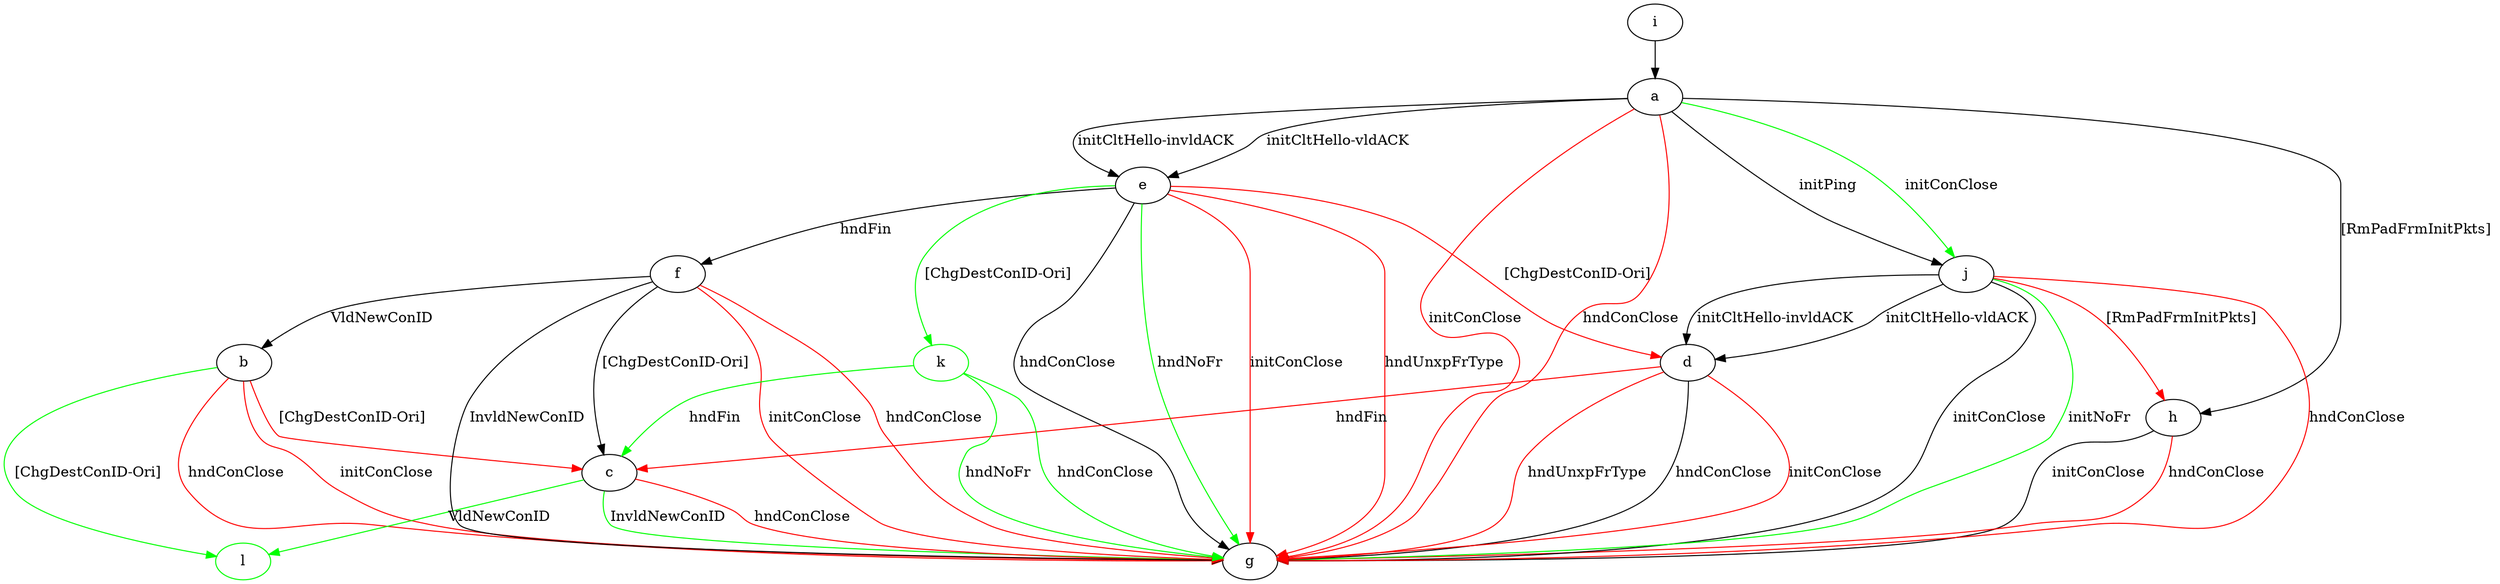 digraph "" {
	a -> e	[key=0,
		label="initCltHello-vldACK "];
	a -> e	[key=1,
		label="initCltHello-invldACK "];
	a -> g	[key=0,
		color=red,
		label="initConClose "];
	a -> g	[key=1,
		color=red,
		label="hndConClose "];
	a -> h	[key=0,
		label="[RmPadFrmInitPkts] "];
	a -> j	[key=0,
		label="initPing "];
	a -> j	[key=1,
		color=green,
		label="initConClose "];
	b -> c	[key=0,
		color=red,
		label="[ChgDestConID-Ori] "];
	b -> g	[key=0,
		color=red,
		label="initConClose "];
	b -> g	[key=1,
		color=red,
		label="hndConClose "];
	l	[color=green];
	b -> l	[key=0,
		color=green,
		label="[ChgDestConID-Ori] "];
	c -> g	[key=0,
		color=green,
		label="InvldNewConID "];
	c -> g	[key=1,
		color=red,
		label="hndConClose "];
	c -> l	[key=0,
		color=green,
		label="VldNewConID "];
	d -> c	[key=0,
		color=red,
		label="hndFin "];
	d -> g	[key=0,
		label="hndConClose "];
	d -> g	[key=1,
		color=red,
		label="initConClose "];
	d -> g	[key=2,
		color=red,
		label="hndUnxpFrType "];
	e -> d	[key=0,
		color=red,
		label="[ChgDestConID-Ori] "];
	e -> f	[key=0,
		label="hndFin "];
	e -> g	[key=0,
		label="hndConClose "];
	e -> g	[key=1,
		color=green,
		label="hndNoFr "];
	e -> g	[key=2,
		color=red,
		label="initConClose "];
	e -> g	[key=3,
		color=red,
		label="hndUnxpFrType "];
	k	[color=green];
	e -> k	[key=0,
		color=green,
		label="[ChgDestConID-Ori] "];
	f -> b	[key=0,
		label="VldNewConID "];
	f -> c	[key=0,
		label="[ChgDestConID-Ori] "];
	f -> g	[key=0,
		label="InvldNewConID "];
	f -> g	[key=1,
		color=red,
		label="initConClose "];
	f -> g	[key=2,
		color=red,
		label="hndConClose "];
	h -> g	[key=0,
		label="initConClose "];
	h -> g	[key=1,
		color=red,
		label="hndConClose "];
	i -> a	[key=0];
	j -> d	[key=0,
		label="initCltHello-vldACK "];
	j -> d	[key=1,
		label="initCltHello-invldACK "];
	j -> g	[key=0,
		label="initConClose "];
	j -> g	[key=1,
		color=green,
		label="initNoFr "];
	j -> g	[key=2,
		color=red,
		label="hndConClose "];
	j -> h	[key=0,
		color=red,
		label="[RmPadFrmInitPkts] "];
	k -> c	[key=0,
		color=green,
		label="hndFin "];
	k -> g	[key=0,
		color=green,
		label="hndConClose "];
	k -> g	[key=1,
		color=green,
		label="hndNoFr "];
}
